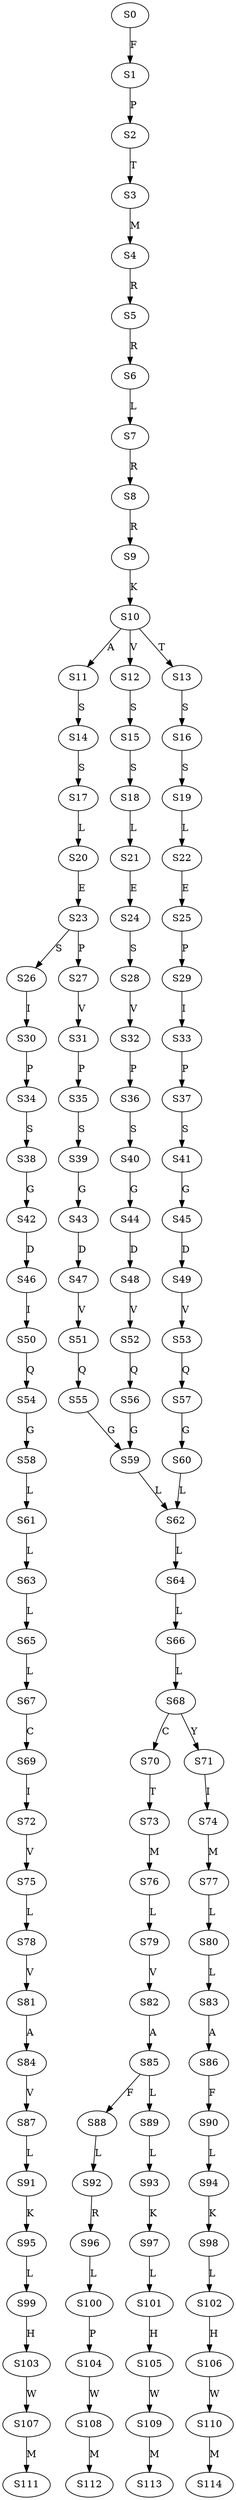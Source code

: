 strict digraph  {
	S0 -> S1 [ label = F ];
	S1 -> S2 [ label = P ];
	S2 -> S3 [ label = T ];
	S3 -> S4 [ label = M ];
	S4 -> S5 [ label = R ];
	S5 -> S6 [ label = R ];
	S6 -> S7 [ label = L ];
	S7 -> S8 [ label = R ];
	S8 -> S9 [ label = R ];
	S9 -> S10 [ label = K ];
	S10 -> S11 [ label = A ];
	S10 -> S12 [ label = V ];
	S10 -> S13 [ label = T ];
	S11 -> S14 [ label = S ];
	S12 -> S15 [ label = S ];
	S13 -> S16 [ label = S ];
	S14 -> S17 [ label = S ];
	S15 -> S18 [ label = S ];
	S16 -> S19 [ label = S ];
	S17 -> S20 [ label = L ];
	S18 -> S21 [ label = L ];
	S19 -> S22 [ label = L ];
	S20 -> S23 [ label = E ];
	S21 -> S24 [ label = E ];
	S22 -> S25 [ label = E ];
	S23 -> S26 [ label = S ];
	S23 -> S27 [ label = P ];
	S24 -> S28 [ label = S ];
	S25 -> S29 [ label = P ];
	S26 -> S30 [ label = I ];
	S27 -> S31 [ label = V ];
	S28 -> S32 [ label = V ];
	S29 -> S33 [ label = I ];
	S30 -> S34 [ label = P ];
	S31 -> S35 [ label = P ];
	S32 -> S36 [ label = P ];
	S33 -> S37 [ label = P ];
	S34 -> S38 [ label = S ];
	S35 -> S39 [ label = S ];
	S36 -> S40 [ label = S ];
	S37 -> S41 [ label = S ];
	S38 -> S42 [ label = G ];
	S39 -> S43 [ label = G ];
	S40 -> S44 [ label = G ];
	S41 -> S45 [ label = G ];
	S42 -> S46 [ label = D ];
	S43 -> S47 [ label = D ];
	S44 -> S48 [ label = D ];
	S45 -> S49 [ label = D ];
	S46 -> S50 [ label = I ];
	S47 -> S51 [ label = V ];
	S48 -> S52 [ label = V ];
	S49 -> S53 [ label = V ];
	S50 -> S54 [ label = Q ];
	S51 -> S55 [ label = Q ];
	S52 -> S56 [ label = Q ];
	S53 -> S57 [ label = Q ];
	S54 -> S58 [ label = G ];
	S55 -> S59 [ label = G ];
	S56 -> S59 [ label = G ];
	S57 -> S60 [ label = G ];
	S58 -> S61 [ label = L ];
	S59 -> S62 [ label = L ];
	S60 -> S62 [ label = L ];
	S61 -> S63 [ label = L ];
	S62 -> S64 [ label = L ];
	S63 -> S65 [ label = L ];
	S64 -> S66 [ label = L ];
	S65 -> S67 [ label = L ];
	S66 -> S68 [ label = L ];
	S67 -> S69 [ label = C ];
	S68 -> S70 [ label = C ];
	S68 -> S71 [ label = Y ];
	S69 -> S72 [ label = I ];
	S70 -> S73 [ label = T ];
	S71 -> S74 [ label = I ];
	S72 -> S75 [ label = V ];
	S73 -> S76 [ label = M ];
	S74 -> S77 [ label = M ];
	S75 -> S78 [ label = L ];
	S76 -> S79 [ label = L ];
	S77 -> S80 [ label = L ];
	S78 -> S81 [ label = V ];
	S79 -> S82 [ label = V ];
	S80 -> S83 [ label = L ];
	S81 -> S84 [ label = A ];
	S82 -> S85 [ label = A ];
	S83 -> S86 [ label = A ];
	S84 -> S87 [ label = V ];
	S85 -> S88 [ label = F ];
	S85 -> S89 [ label = L ];
	S86 -> S90 [ label = F ];
	S87 -> S91 [ label = L ];
	S88 -> S92 [ label = L ];
	S89 -> S93 [ label = L ];
	S90 -> S94 [ label = L ];
	S91 -> S95 [ label = K ];
	S92 -> S96 [ label = R ];
	S93 -> S97 [ label = K ];
	S94 -> S98 [ label = K ];
	S95 -> S99 [ label = L ];
	S96 -> S100 [ label = L ];
	S97 -> S101 [ label = L ];
	S98 -> S102 [ label = L ];
	S99 -> S103 [ label = H ];
	S100 -> S104 [ label = P ];
	S101 -> S105 [ label = H ];
	S102 -> S106 [ label = H ];
	S103 -> S107 [ label = W ];
	S104 -> S108 [ label = W ];
	S105 -> S109 [ label = W ];
	S106 -> S110 [ label = W ];
	S107 -> S111 [ label = M ];
	S108 -> S112 [ label = M ];
	S109 -> S113 [ label = M ];
	S110 -> S114 [ label = M ];
}
